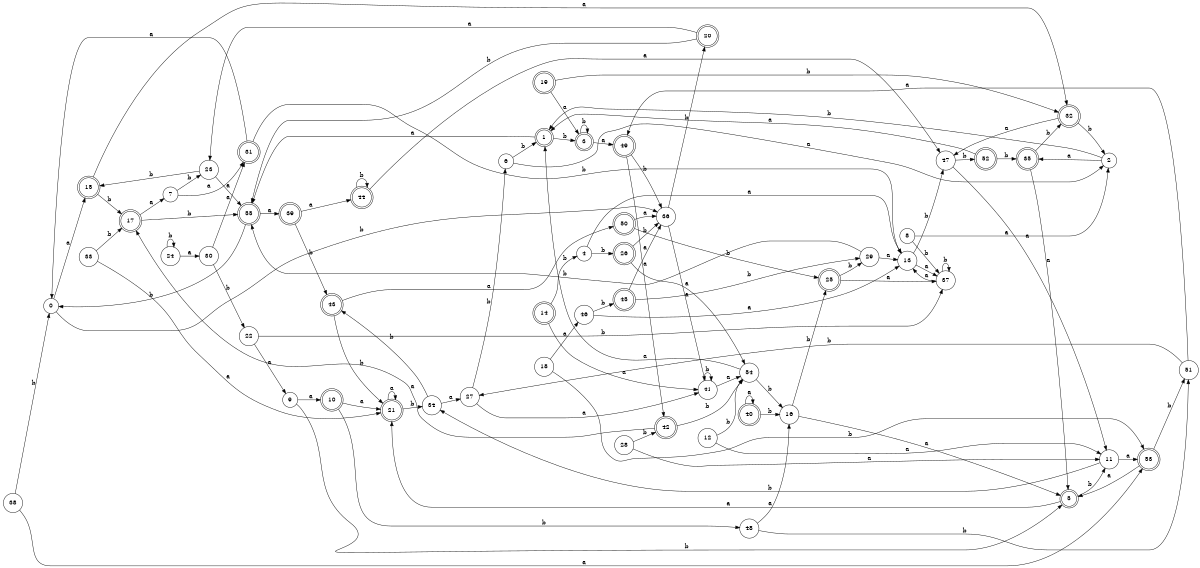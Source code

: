 digraph n45_3 {
__start0 [label="" shape="none"];

rankdir=LR;
size="8,5";

s0 [style="filled", color="black", fillcolor="white" shape="circle", label="0"];
s1 [style="rounded,filled", color="black", fillcolor="white" shape="doublecircle", label="1"];
s2 [style="filled", color="black", fillcolor="white" shape="circle", label="2"];
s3 [style="rounded,filled", color="black", fillcolor="white" shape="doublecircle", label="3"];
s4 [style="filled", color="black", fillcolor="white" shape="circle", label="4"];
s5 [style="rounded,filled", color="black", fillcolor="white" shape="doublecircle", label="5"];
s6 [style="filled", color="black", fillcolor="white" shape="circle", label="6"];
s7 [style="filled", color="black", fillcolor="white" shape="circle", label="7"];
s8 [style="filled", color="black", fillcolor="white" shape="circle", label="8"];
s9 [style="filled", color="black", fillcolor="white" shape="circle", label="9"];
s10 [style="rounded,filled", color="black", fillcolor="white" shape="doublecircle", label="10"];
s11 [style="filled", color="black", fillcolor="white" shape="circle", label="11"];
s12 [style="filled", color="black", fillcolor="white" shape="circle", label="12"];
s13 [style="filled", color="black", fillcolor="white" shape="circle", label="13"];
s14 [style="rounded,filled", color="black", fillcolor="white" shape="doublecircle", label="14"];
s15 [style="rounded,filled", color="black", fillcolor="white" shape="doublecircle", label="15"];
s16 [style="filled", color="black", fillcolor="white" shape="circle", label="16"];
s17 [style="rounded,filled", color="black", fillcolor="white" shape="doublecircle", label="17"];
s18 [style="filled", color="black", fillcolor="white" shape="circle", label="18"];
s19 [style="rounded,filled", color="black", fillcolor="white" shape="doublecircle", label="19"];
s20 [style="rounded,filled", color="black", fillcolor="white" shape="doublecircle", label="20"];
s21 [style="rounded,filled", color="black", fillcolor="white" shape="doublecircle", label="21"];
s22 [style="filled", color="black", fillcolor="white" shape="circle", label="22"];
s23 [style="filled", color="black", fillcolor="white" shape="circle", label="23"];
s24 [style="filled", color="black", fillcolor="white" shape="circle", label="24"];
s25 [style="rounded,filled", color="black", fillcolor="white" shape="doublecircle", label="25"];
s26 [style="rounded,filled", color="black", fillcolor="white" shape="doublecircle", label="26"];
s27 [style="filled", color="black", fillcolor="white" shape="circle", label="27"];
s28 [style="filled", color="black", fillcolor="white" shape="circle", label="28"];
s29 [style="filled", color="black", fillcolor="white" shape="circle", label="29"];
s30 [style="filled", color="black", fillcolor="white" shape="circle", label="30"];
s31 [style="rounded,filled", color="black", fillcolor="white" shape="doublecircle", label="31"];
s32 [style="rounded,filled", color="black", fillcolor="white" shape="doublecircle", label="32"];
s33 [style="filled", color="black", fillcolor="white" shape="circle", label="33"];
s34 [style="filled", color="black", fillcolor="white" shape="circle", label="34"];
s35 [style="rounded,filled", color="black", fillcolor="white" shape="doublecircle", label="35"];
s36 [style="filled", color="black", fillcolor="white" shape="circle", label="36"];
s37 [style="filled", color="black", fillcolor="white" shape="circle", label="37"];
s38 [style="filled", color="black", fillcolor="white" shape="circle", label="38"];
s39 [style="rounded,filled", color="black", fillcolor="white" shape="doublecircle", label="39"];
s40 [style="rounded,filled", color="black", fillcolor="white" shape="doublecircle", label="40"];
s41 [style="filled", color="black", fillcolor="white" shape="circle", label="41"];
s42 [style="rounded,filled", color="black", fillcolor="white" shape="doublecircle", label="42"];
s43 [style="rounded,filled", color="black", fillcolor="white" shape="doublecircle", label="43"];
s44 [style="rounded,filled", color="black", fillcolor="white" shape="doublecircle", label="44"];
s45 [style="rounded,filled", color="black", fillcolor="white" shape="doublecircle", label="45"];
s46 [style="filled", color="black", fillcolor="white" shape="circle", label="46"];
s47 [style="filled", color="black", fillcolor="white" shape="circle", label="47"];
s48 [style="filled", color="black", fillcolor="white" shape="circle", label="48"];
s49 [style="rounded,filled", color="black", fillcolor="white" shape="doublecircle", label="49"];
s50 [style="rounded,filled", color="black", fillcolor="white" shape="doublecircle", label="50"];
s51 [style="filled", color="black", fillcolor="white" shape="circle", label="51"];
s52 [style="rounded,filled", color="black", fillcolor="white" shape="doublecircle", label="52"];
s53 [style="rounded,filled", color="black", fillcolor="white" shape="doublecircle", label="53"];
s54 [style="filled", color="black", fillcolor="white" shape="circle", label="54"];
s55 [style="rounded,filled", color="black", fillcolor="white" shape="doublecircle", label="55"];
s0 -> s15 [label="a"];
s0 -> s36 [label="b"];
s1 -> s55 [label="a"];
s1 -> s3 [label="b"];
s2 -> s35 [label="a"];
s2 -> s1 [label="b"];
s3 -> s49 [label="a"];
s3 -> s3 [label="b"];
s4 -> s13 [label="a"];
s4 -> s26 [label="b"];
s5 -> s21 [label="a"];
s5 -> s11 [label="b"];
s6 -> s2 [label="a"];
s6 -> s1 [label="b"];
s7 -> s31 [label="a"];
s7 -> s23 [label="b"];
s8 -> s2 [label="a"];
s8 -> s37 [label="b"];
s9 -> s10 [label="a"];
s9 -> s5 [label="b"];
s10 -> s21 [label="a"];
s10 -> s48 [label="b"];
s11 -> s53 [label="a"];
s11 -> s34 [label="b"];
s12 -> s11 [label="a"];
s12 -> s54 [label="b"];
s13 -> s37 [label="a"];
s13 -> s47 [label="b"];
s14 -> s41 [label="a"];
s14 -> s4 [label="b"];
s15 -> s32 [label="a"];
s15 -> s17 [label="b"];
s16 -> s5 [label="a"];
s16 -> s25 [label="b"];
s17 -> s7 [label="a"];
s17 -> s55 [label="b"];
s18 -> s46 [label="a"];
s18 -> s53 [label="b"];
s19 -> s3 [label="a"];
s19 -> s32 [label="b"];
s20 -> s23 [label="a"];
s20 -> s55 [label="b"];
s21 -> s21 [label="a"];
s21 -> s34 [label="b"];
s22 -> s9 [label="a"];
s22 -> s37 [label="b"];
s23 -> s55 [label="a"];
s23 -> s15 [label="b"];
s24 -> s30 [label="a"];
s24 -> s24 [label="b"];
s25 -> s37 [label="a"];
s25 -> s29 [label="b"];
s26 -> s54 [label="a"];
s26 -> s36 [label="b"];
s27 -> s41 [label="a"];
s27 -> s6 [label="b"];
s28 -> s11 [label="a"];
s28 -> s42 [label="b"];
s29 -> s13 [label="a"];
s29 -> s55 [label="b"];
s30 -> s31 [label="a"];
s30 -> s22 [label="b"];
s31 -> s0 [label="a"];
s31 -> s13 [label="b"];
s32 -> s47 [label="a"];
s32 -> s2 [label="b"];
s33 -> s21 [label="a"];
s33 -> s17 [label="b"];
s34 -> s27 [label="a"];
s34 -> s43 [label="b"];
s35 -> s5 [label="a"];
s35 -> s32 [label="b"];
s36 -> s41 [label="a"];
s36 -> s20 [label="b"];
s37 -> s13 [label="a"];
s37 -> s37 [label="b"];
s38 -> s53 [label="a"];
s38 -> s0 [label="b"];
s39 -> s44 [label="a"];
s39 -> s43 [label="b"];
s40 -> s40 [label="a"];
s40 -> s16 [label="b"];
s41 -> s54 [label="a"];
s41 -> s41 [label="b"];
s42 -> s17 [label="a"];
s42 -> s54 [label="b"];
s43 -> s50 [label="a"];
s43 -> s21 [label="b"];
s44 -> s47 [label="a"];
s44 -> s44 [label="b"];
s45 -> s36 [label="a"];
s45 -> s29 [label="b"];
s46 -> s13 [label="a"];
s46 -> s45 [label="b"];
s47 -> s11 [label="a"];
s47 -> s52 [label="b"];
s48 -> s16 [label="a"];
s48 -> s51 [label="b"];
s49 -> s42 [label="a"];
s49 -> s36 [label="b"];
s50 -> s36 [label="a"];
s50 -> s25 [label="b"];
s51 -> s49 [label="a"];
s51 -> s27 [label="b"];
s52 -> s1 [label="a"];
s52 -> s35 [label="b"];
s53 -> s5 [label="a"];
s53 -> s51 [label="b"];
s54 -> s1 [label="a"];
s54 -> s16 [label="b"];
s55 -> s39 [label="a"];
s55 -> s0 [label="b"];

}